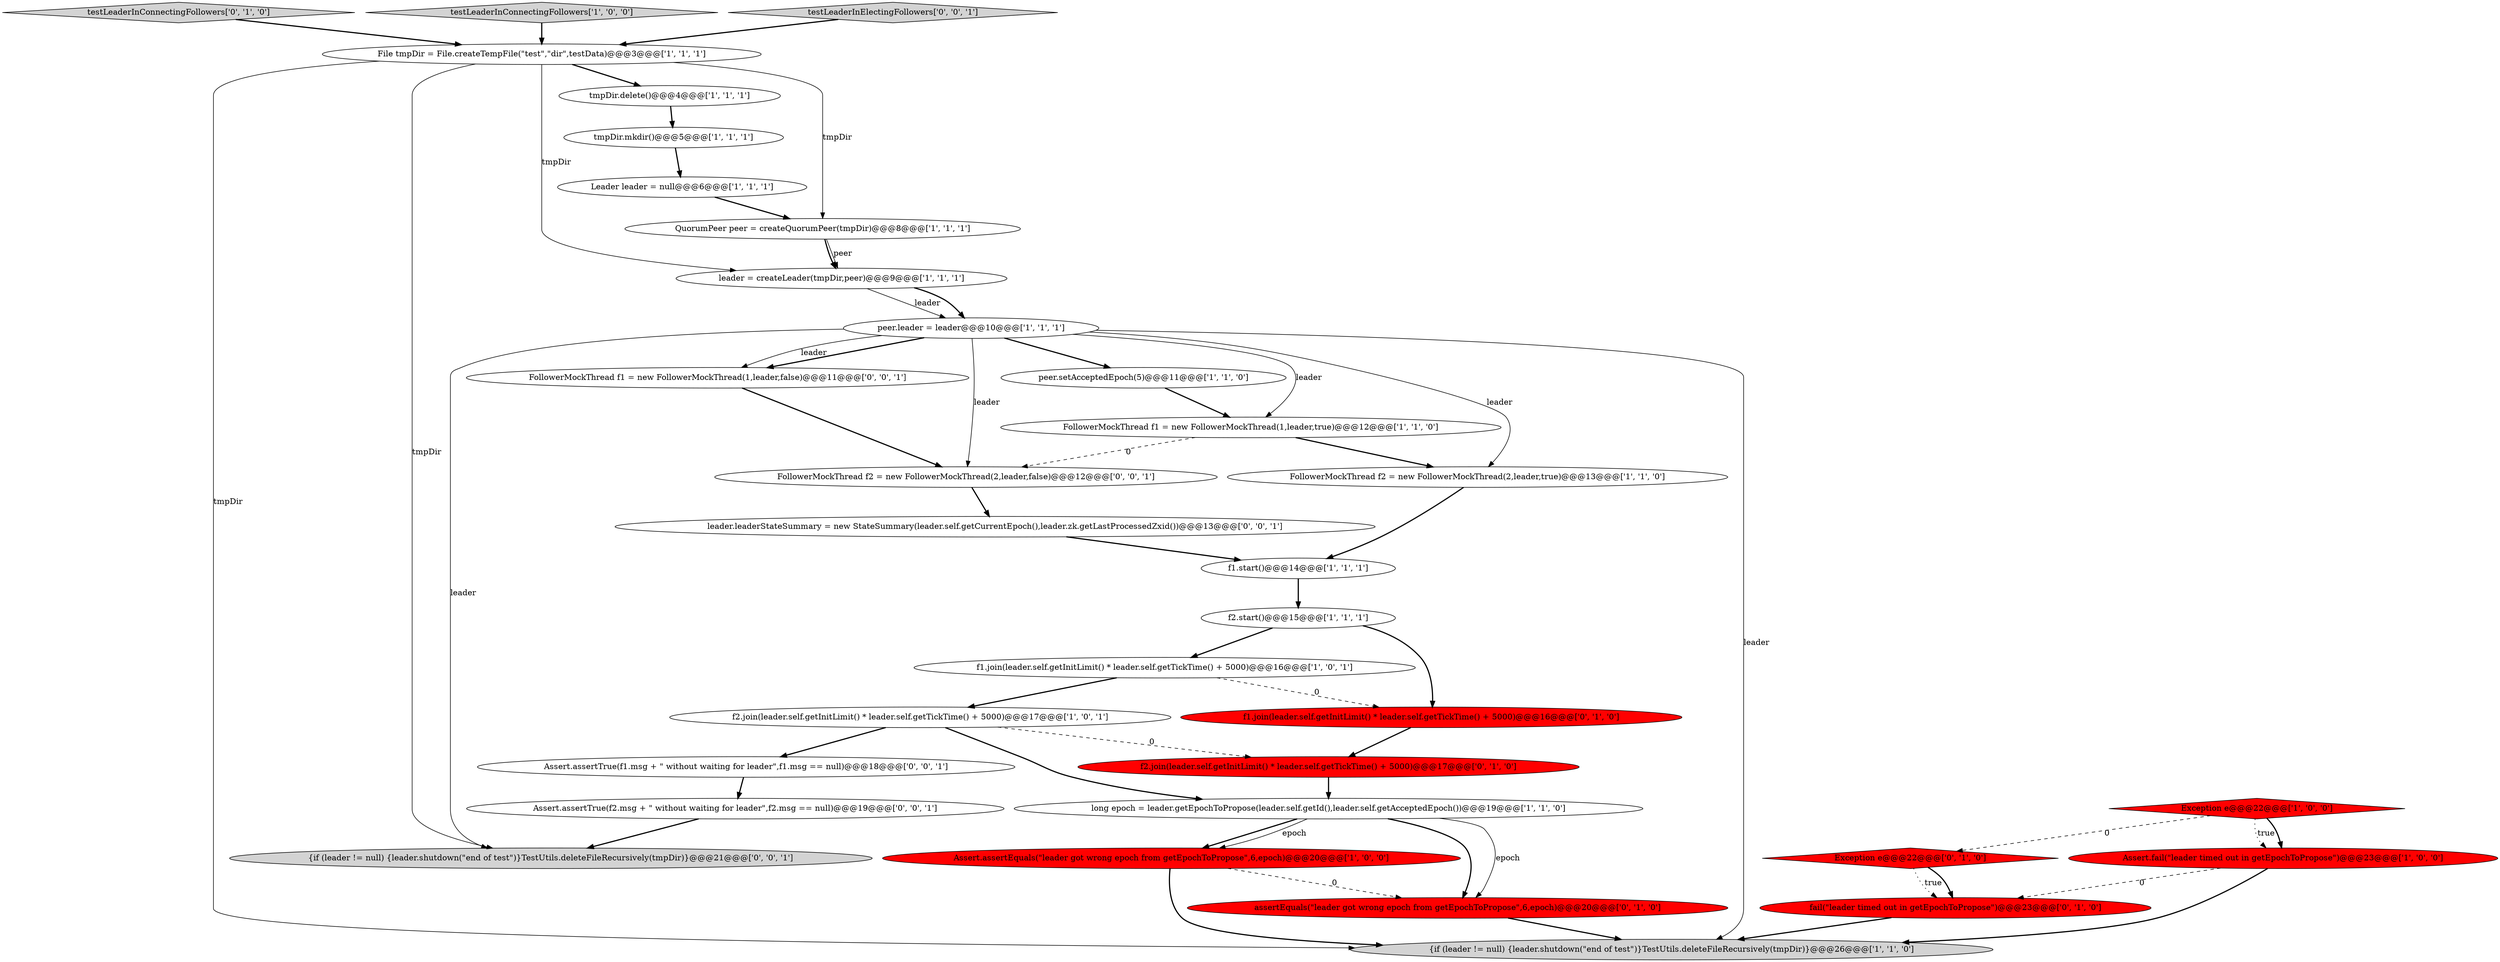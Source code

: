 digraph {
14 [style = filled, label = "{if (leader != null) {leader.shutdown(\"end of test\")}TestUtils.deleteFileRecursively(tmpDir)}@@@26@@@['1', '1', '0']", fillcolor = lightgray, shape = ellipse image = "AAA0AAABBB1BBB"];
4 [style = filled, label = "FollowerMockThread f2 = new FollowerMockThread(2,leader,true)@@@13@@@['1', '1', '0']", fillcolor = white, shape = ellipse image = "AAA0AAABBB1BBB"];
18 [style = filled, label = "FollowerMockThread f1 = new FollowerMockThread(1,leader,true)@@@12@@@['1', '1', '0']", fillcolor = white, shape = ellipse image = "AAA0AAABBB1BBB"];
0 [style = filled, label = "peer.setAcceptedEpoch(5)@@@11@@@['1', '1', '0']", fillcolor = white, shape = ellipse image = "AAA0AAABBB1BBB"];
15 [style = filled, label = "leader = createLeader(tmpDir,peer)@@@9@@@['1', '1', '1']", fillcolor = white, shape = ellipse image = "AAA0AAABBB1BBB"];
8 [style = filled, label = "f2.join(leader.self.getInitLimit() * leader.self.getTickTime() + 5000)@@@17@@@['1', '0', '1']", fillcolor = white, shape = ellipse image = "AAA0AAABBB1BBB"];
23 [style = filled, label = "Exception e@@@22@@@['0', '1', '0']", fillcolor = red, shape = diamond image = "AAA1AAABBB2BBB"];
20 [style = filled, label = "assertEquals(\"leader got wrong epoch from getEpochToPropose\",6,epoch)@@@20@@@['0', '1', '0']", fillcolor = red, shape = ellipse image = "AAA1AAABBB2BBB"];
10 [style = filled, label = "f1.join(leader.self.getInitLimit() * leader.self.getTickTime() + 5000)@@@16@@@['1', '0', '1']", fillcolor = white, shape = ellipse image = "AAA0AAABBB1BBB"];
7 [style = filled, label = "Assert.fail(\"leader timed out in getEpochToPropose\")@@@23@@@['1', '0', '0']", fillcolor = red, shape = ellipse image = "AAA1AAABBB1BBB"];
1 [style = filled, label = "File tmpDir = File.createTempFile(\"test\",\"dir\",testData)@@@3@@@['1', '1', '1']", fillcolor = white, shape = ellipse image = "AAA0AAABBB1BBB"];
17 [style = filled, label = "peer.leader = leader@@@10@@@['1', '1', '1']", fillcolor = white, shape = ellipse image = "AAA0AAABBB1BBB"];
19 [style = filled, label = "f2.start()@@@15@@@['1', '1', '1']", fillcolor = white, shape = ellipse image = "AAA0AAABBB1BBB"];
13 [style = filled, label = "Leader leader = null@@@6@@@['1', '1', '1']", fillcolor = white, shape = ellipse image = "AAA0AAABBB1BBB"];
21 [style = filled, label = "fail(\"leader timed out in getEpochToPropose\")@@@23@@@['0', '1', '0']", fillcolor = red, shape = ellipse image = "AAA1AAABBB2BBB"];
27 [style = filled, label = "leader.leaderStateSummary = new StateSummary(leader.self.getCurrentEpoch(),leader.zk.getLastProcessedZxid())@@@13@@@['0', '0', '1']", fillcolor = white, shape = ellipse image = "AAA0AAABBB3BBB"];
24 [style = filled, label = "testLeaderInConnectingFollowers['0', '1', '0']", fillcolor = lightgray, shape = diamond image = "AAA0AAABBB2BBB"];
32 [style = filled, label = "Assert.assertTrue(f1.msg + \" without waiting for leader\",f1.msg == null)@@@18@@@['0', '0', '1']", fillcolor = white, shape = ellipse image = "AAA0AAABBB3BBB"];
2 [style = filled, label = "f1.start()@@@14@@@['1', '1', '1']", fillcolor = white, shape = ellipse image = "AAA0AAABBB1BBB"];
16 [style = filled, label = "tmpDir.delete()@@@4@@@['1', '1', '1']", fillcolor = white, shape = ellipse image = "AAA0AAABBB1BBB"];
12 [style = filled, label = "QuorumPeer peer = createQuorumPeer(tmpDir)@@@8@@@['1', '1', '1']", fillcolor = white, shape = ellipse image = "AAA0AAABBB1BBB"];
26 [style = filled, label = "{if (leader != null) {leader.shutdown(\"end of test\")}TestUtils.deleteFileRecursively(tmpDir)}@@@21@@@['0', '0', '1']", fillcolor = lightgray, shape = ellipse image = "AAA0AAABBB3BBB"];
25 [style = filled, label = "f1.join(leader.self.getInitLimit() * leader.self.getTickTime() + 5000)@@@16@@@['0', '1', '0']", fillcolor = red, shape = ellipse image = "AAA1AAABBB2BBB"];
9 [style = filled, label = "tmpDir.mkdir()@@@5@@@['1', '1', '1']", fillcolor = white, shape = ellipse image = "AAA0AAABBB1BBB"];
11 [style = filled, label = "Assert.assertEquals(\"leader got wrong epoch from getEpochToPropose\",6,epoch)@@@20@@@['1', '0', '0']", fillcolor = red, shape = ellipse image = "AAA1AAABBB1BBB"];
6 [style = filled, label = "Exception e@@@22@@@['1', '0', '0']", fillcolor = red, shape = diamond image = "AAA1AAABBB1BBB"];
3 [style = filled, label = "long epoch = leader.getEpochToPropose(leader.self.getId(),leader.self.getAcceptedEpoch())@@@19@@@['1', '1', '0']", fillcolor = white, shape = ellipse image = "AAA0AAABBB1BBB"];
28 [style = filled, label = "FollowerMockThread f2 = new FollowerMockThread(2,leader,false)@@@12@@@['0', '0', '1']", fillcolor = white, shape = ellipse image = "AAA0AAABBB3BBB"];
5 [style = filled, label = "testLeaderInConnectingFollowers['1', '0', '0']", fillcolor = lightgray, shape = diamond image = "AAA0AAABBB1BBB"];
29 [style = filled, label = "Assert.assertTrue(f2.msg + \" without waiting for leader\",f2.msg == null)@@@19@@@['0', '0', '1']", fillcolor = white, shape = ellipse image = "AAA0AAABBB3BBB"];
30 [style = filled, label = "testLeaderInElectingFollowers['0', '0', '1']", fillcolor = lightgray, shape = diamond image = "AAA0AAABBB3BBB"];
31 [style = filled, label = "FollowerMockThread f1 = new FollowerMockThread(1,leader,false)@@@11@@@['0', '0', '1']", fillcolor = white, shape = ellipse image = "AAA0AAABBB3BBB"];
22 [style = filled, label = "f2.join(leader.self.getInitLimit() * leader.self.getTickTime() + 5000)@@@17@@@['0', '1', '0']", fillcolor = red, shape = ellipse image = "AAA1AAABBB2BBB"];
2->19 [style = bold, label=""];
17->18 [style = solid, label="leader"];
17->28 [style = solid, label="leader"];
11->20 [style = dashed, label="0"];
30->1 [style = bold, label=""];
7->21 [style = dashed, label="0"];
8->32 [style = bold, label=""];
25->22 [style = bold, label=""];
11->14 [style = bold, label=""];
17->31 [style = bold, label=""];
8->3 [style = bold, label=""];
12->15 [style = bold, label=""];
23->21 [style = dotted, label="true"];
3->11 [style = bold, label=""];
15->17 [style = solid, label="leader"];
19->10 [style = bold, label=""];
17->26 [style = solid, label="leader"];
20->14 [style = bold, label=""];
12->15 [style = solid, label="peer"];
4->2 [style = bold, label=""];
3->20 [style = solid, label="epoch"];
19->25 [style = bold, label=""];
29->26 [style = bold, label=""];
7->14 [style = bold, label=""];
32->29 [style = bold, label=""];
22->3 [style = bold, label=""];
8->22 [style = dashed, label="0"];
1->12 [style = solid, label="tmpDir"];
5->1 [style = bold, label=""];
3->11 [style = solid, label="epoch"];
15->17 [style = bold, label=""];
1->26 [style = solid, label="tmpDir"];
3->20 [style = bold, label=""];
17->31 [style = solid, label="leader"];
13->12 [style = bold, label=""];
17->0 [style = bold, label=""];
1->15 [style = solid, label="tmpDir"];
18->4 [style = bold, label=""];
10->8 [style = bold, label=""];
23->21 [style = bold, label=""];
1->16 [style = bold, label=""];
6->23 [style = dashed, label="0"];
17->4 [style = solid, label="leader"];
21->14 [style = bold, label=""];
6->7 [style = dotted, label="true"];
18->28 [style = dashed, label="0"];
0->18 [style = bold, label=""];
31->28 [style = bold, label=""];
24->1 [style = bold, label=""];
28->27 [style = bold, label=""];
6->7 [style = bold, label=""];
27->2 [style = bold, label=""];
16->9 [style = bold, label=""];
10->25 [style = dashed, label="0"];
1->14 [style = solid, label="tmpDir"];
17->14 [style = solid, label="leader"];
9->13 [style = bold, label=""];
}
